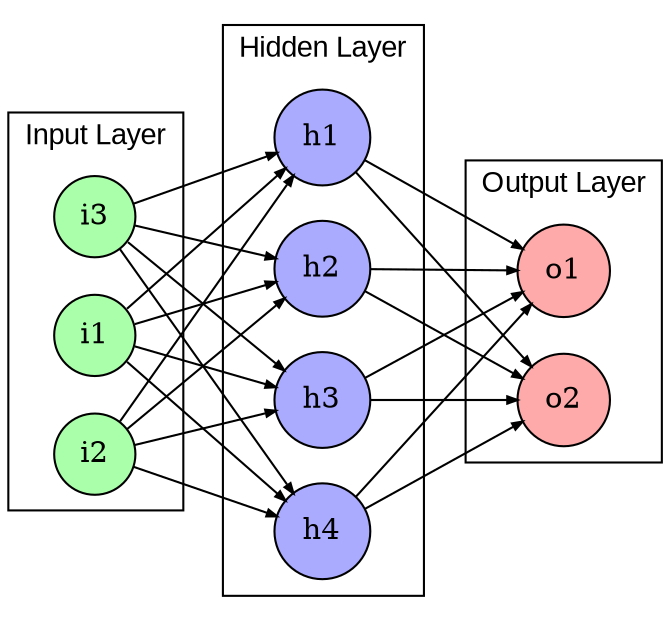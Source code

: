 digraph D {
    rankdir = LR;
    splines = line;
    fontname="Arial";
    subgraph input_layer {
        cluster = true;
        label = "Input Layer";
        i1 [shape = circle;style=filled;fillcolor="#AAFFAA"]
        i2 [shape = circle;style=filled;fillcolor="#AAFFAA"]
        i3 [shape = circle;style=filled;fillcolor="#AAFFAA"]
    }

    subgraph hidden_layer {
        cluster = true;
        label = "Hidden Layer";
        h1 [shape = circle;style=filled;fillcolor="#AAAAFF"];
        h2 [shape = circle;style=filled;fillcolor="#AAAAFF"];
        h3 [shape = circle;style=filled;fillcolor="#AAAAFF"];
        h4 [shape = circle;style=filled;fillcolor="#AAAAFF"];
        edge [style=invis]
    }

    subgraph output_layer {
        cluster = true;
        label = "Output Layer";
        o1 [shape = circle;style=filled;fillcolor="#FFAAAA"];
        o2 [shape = circle;style=filled;fillcolor="#FFAAAA"];
    }

    // rankdir = TB;

    // edge [style=invis]
    // i1->i2->i3
    // h1->h2->h3->h4
    // o1->o2

    // rankdir = LR;

    // edge [style=filled]

    i1 -> h1 [arrowsize = 0.5;];
    i1 -> h2 [arrowsize = 0.5;];
    i1 -> h3 [arrowsize = 0.5;];
    i1 -> h4 [arrowsize = 0.5;];

    i2 -> h1 [arrowsize = 0.5;];
    i2 -> h2 [arrowsize = 0.5;];
    i2 -> h3 [arrowsize = 0.5;];
    i2 -> h4 [arrowsize = 0.5;];

    i3 -> h1 [arrowsize = 0.5;];
    i3 -> h2 [arrowsize = 0.5;];
    i3 -> h3 [arrowsize = 0.5;];
    i3 -> h4 [arrowsize = 0.5;];

    h1 -> o1 [arrowsize = 0.5;];
    h2 -> o1 [arrowsize = 0.5;];
    h3 -> o1 [arrowsize = 0.5;];
    h4 -> o1 [arrowsize = 0.5;];

    h1 -> o2 [arrowsize = 0.5;];
    h2 -> o2 [arrowsize = 0.5;];
    h3 -> o2 [arrowsize = 0.5;];
    h4 -> o2 [arrowsize = 0.5;];
}

